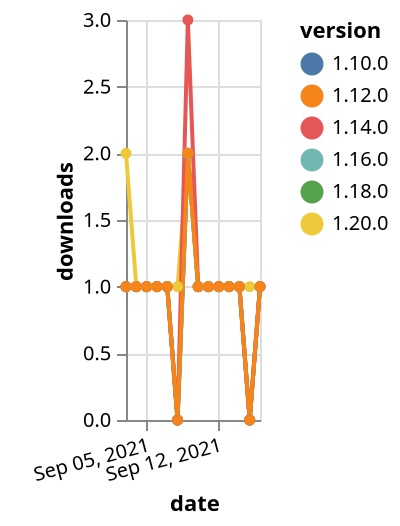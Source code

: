 {"$schema": "https://vega.github.io/schema/vega-lite/v5.json", "description": "A simple bar chart with embedded data.", "data": {"values": [{"date": "2021-09-03", "total": 163, "delta": 1, "version": "1.18.0"}, {"date": "2021-09-04", "total": 164, "delta": 1, "version": "1.18.0"}, {"date": "2021-09-05", "total": 165, "delta": 1, "version": "1.18.0"}, {"date": "2021-09-06", "total": 166, "delta": 1, "version": "1.18.0"}, {"date": "2021-09-07", "total": 167, "delta": 1, "version": "1.18.0"}, {"date": "2021-09-08", "total": 167, "delta": 0, "version": "1.18.0"}, {"date": "2021-09-09", "total": 169, "delta": 2, "version": "1.18.0"}, {"date": "2021-09-10", "total": 170, "delta": 1, "version": "1.18.0"}, {"date": "2021-09-11", "total": 171, "delta": 1, "version": "1.18.0"}, {"date": "2021-09-12", "total": 172, "delta": 1, "version": "1.18.0"}, {"date": "2021-09-13", "total": 173, "delta": 1, "version": "1.18.0"}, {"date": "2021-09-14", "total": 174, "delta": 1, "version": "1.18.0"}, {"date": "2021-09-15", "total": 174, "delta": 0, "version": "1.18.0"}, {"date": "2021-09-16", "total": 175, "delta": 1, "version": "1.18.0"}, {"date": "2021-09-03", "total": 208, "delta": 1, "version": "1.10.0"}, {"date": "2021-09-04", "total": 209, "delta": 1, "version": "1.10.0"}, {"date": "2021-09-05", "total": 210, "delta": 1, "version": "1.10.0"}, {"date": "2021-09-06", "total": 211, "delta": 1, "version": "1.10.0"}, {"date": "2021-09-07", "total": 212, "delta": 1, "version": "1.10.0"}, {"date": "2021-09-08", "total": 212, "delta": 0, "version": "1.10.0"}, {"date": "2021-09-09", "total": 214, "delta": 2, "version": "1.10.0"}, {"date": "2021-09-10", "total": 215, "delta": 1, "version": "1.10.0"}, {"date": "2021-09-11", "total": 216, "delta": 1, "version": "1.10.0"}, {"date": "2021-09-12", "total": 217, "delta": 1, "version": "1.10.0"}, {"date": "2021-09-13", "total": 218, "delta": 1, "version": "1.10.0"}, {"date": "2021-09-14", "total": 219, "delta": 1, "version": "1.10.0"}, {"date": "2021-09-15", "total": 219, "delta": 0, "version": "1.10.0"}, {"date": "2021-09-16", "total": 220, "delta": 1, "version": "1.10.0"}, {"date": "2021-09-03", "total": 115, "delta": 2, "version": "1.20.0"}, {"date": "2021-09-04", "total": 116, "delta": 1, "version": "1.20.0"}, {"date": "2021-09-05", "total": 117, "delta": 1, "version": "1.20.0"}, {"date": "2021-09-06", "total": 118, "delta": 1, "version": "1.20.0"}, {"date": "2021-09-07", "total": 119, "delta": 1, "version": "1.20.0"}, {"date": "2021-09-08", "total": 120, "delta": 1, "version": "1.20.0"}, {"date": "2021-09-09", "total": 122, "delta": 2, "version": "1.20.0"}, {"date": "2021-09-10", "total": 123, "delta": 1, "version": "1.20.0"}, {"date": "2021-09-11", "total": 124, "delta": 1, "version": "1.20.0"}, {"date": "2021-09-12", "total": 125, "delta": 1, "version": "1.20.0"}, {"date": "2021-09-13", "total": 126, "delta": 1, "version": "1.20.0"}, {"date": "2021-09-14", "total": 127, "delta": 1, "version": "1.20.0"}, {"date": "2021-09-15", "total": 128, "delta": 1, "version": "1.20.0"}, {"date": "2021-09-16", "total": 129, "delta": 1, "version": "1.20.0"}, {"date": "2021-09-03", "total": 142, "delta": 1, "version": "1.16.0"}, {"date": "2021-09-04", "total": 143, "delta": 1, "version": "1.16.0"}, {"date": "2021-09-05", "total": 144, "delta": 1, "version": "1.16.0"}, {"date": "2021-09-06", "total": 145, "delta": 1, "version": "1.16.0"}, {"date": "2021-09-07", "total": 146, "delta": 1, "version": "1.16.0"}, {"date": "2021-09-08", "total": 146, "delta": 0, "version": "1.16.0"}, {"date": "2021-09-09", "total": 148, "delta": 2, "version": "1.16.0"}, {"date": "2021-09-10", "total": 149, "delta": 1, "version": "1.16.0"}, {"date": "2021-09-11", "total": 150, "delta": 1, "version": "1.16.0"}, {"date": "2021-09-12", "total": 151, "delta": 1, "version": "1.16.0"}, {"date": "2021-09-13", "total": 152, "delta": 1, "version": "1.16.0"}, {"date": "2021-09-14", "total": 153, "delta": 1, "version": "1.16.0"}, {"date": "2021-09-15", "total": 153, "delta": 0, "version": "1.16.0"}, {"date": "2021-09-16", "total": 154, "delta": 1, "version": "1.16.0"}, {"date": "2021-09-03", "total": 164, "delta": 1, "version": "1.14.0"}, {"date": "2021-09-04", "total": 165, "delta": 1, "version": "1.14.0"}, {"date": "2021-09-05", "total": 166, "delta": 1, "version": "1.14.0"}, {"date": "2021-09-06", "total": 167, "delta": 1, "version": "1.14.0"}, {"date": "2021-09-07", "total": 168, "delta": 1, "version": "1.14.0"}, {"date": "2021-09-08", "total": 168, "delta": 0, "version": "1.14.0"}, {"date": "2021-09-09", "total": 171, "delta": 3, "version": "1.14.0"}, {"date": "2021-09-10", "total": 172, "delta": 1, "version": "1.14.0"}, {"date": "2021-09-11", "total": 173, "delta": 1, "version": "1.14.0"}, {"date": "2021-09-12", "total": 174, "delta": 1, "version": "1.14.0"}, {"date": "2021-09-13", "total": 175, "delta": 1, "version": "1.14.0"}, {"date": "2021-09-14", "total": 176, "delta": 1, "version": "1.14.0"}, {"date": "2021-09-15", "total": 176, "delta": 0, "version": "1.14.0"}, {"date": "2021-09-16", "total": 177, "delta": 1, "version": "1.14.0"}, {"date": "2021-09-03", "total": 178, "delta": 1, "version": "1.12.0"}, {"date": "2021-09-04", "total": 179, "delta": 1, "version": "1.12.0"}, {"date": "2021-09-05", "total": 180, "delta": 1, "version": "1.12.0"}, {"date": "2021-09-06", "total": 181, "delta": 1, "version": "1.12.0"}, {"date": "2021-09-07", "total": 182, "delta": 1, "version": "1.12.0"}, {"date": "2021-09-08", "total": 182, "delta": 0, "version": "1.12.0"}, {"date": "2021-09-09", "total": 184, "delta": 2, "version": "1.12.0"}, {"date": "2021-09-10", "total": 185, "delta": 1, "version": "1.12.0"}, {"date": "2021-09-11", "total": 186, "delta": 1, "version": "1.12.0"}, {"date": "2021-09-12", "total": 187, "delta": 1, "version": "1.12.0"}, {"date": "2021-09-13", "total": 188, "delta": 1, "version": "1.12.0"}, {"date": "2021-09-14", "total": 189, "delta": 1, "version": "1.12.0"}, {"date": "2021-09-15", "total": 189, "delta": 0, "version": "1.12.0"}, {"date": "2021-09-16", "total": 190, "delta": 1, "version": "1.12.0"}]}, "width": "container", "mark": {"type": "line", "point": {"filled": true}}, "encoding": {"x": {"field": "date", "type": "temporal", "timeUnit": "yearmonthdate", "title": "date", "axis": {"labelAngle": -15}}, "y": {"field": "delta", "type": "quantitative", "title": "downloads"}, "color": {"field": "version", "type": "nominal"}, "tooltip": {"field": "delta"}}}